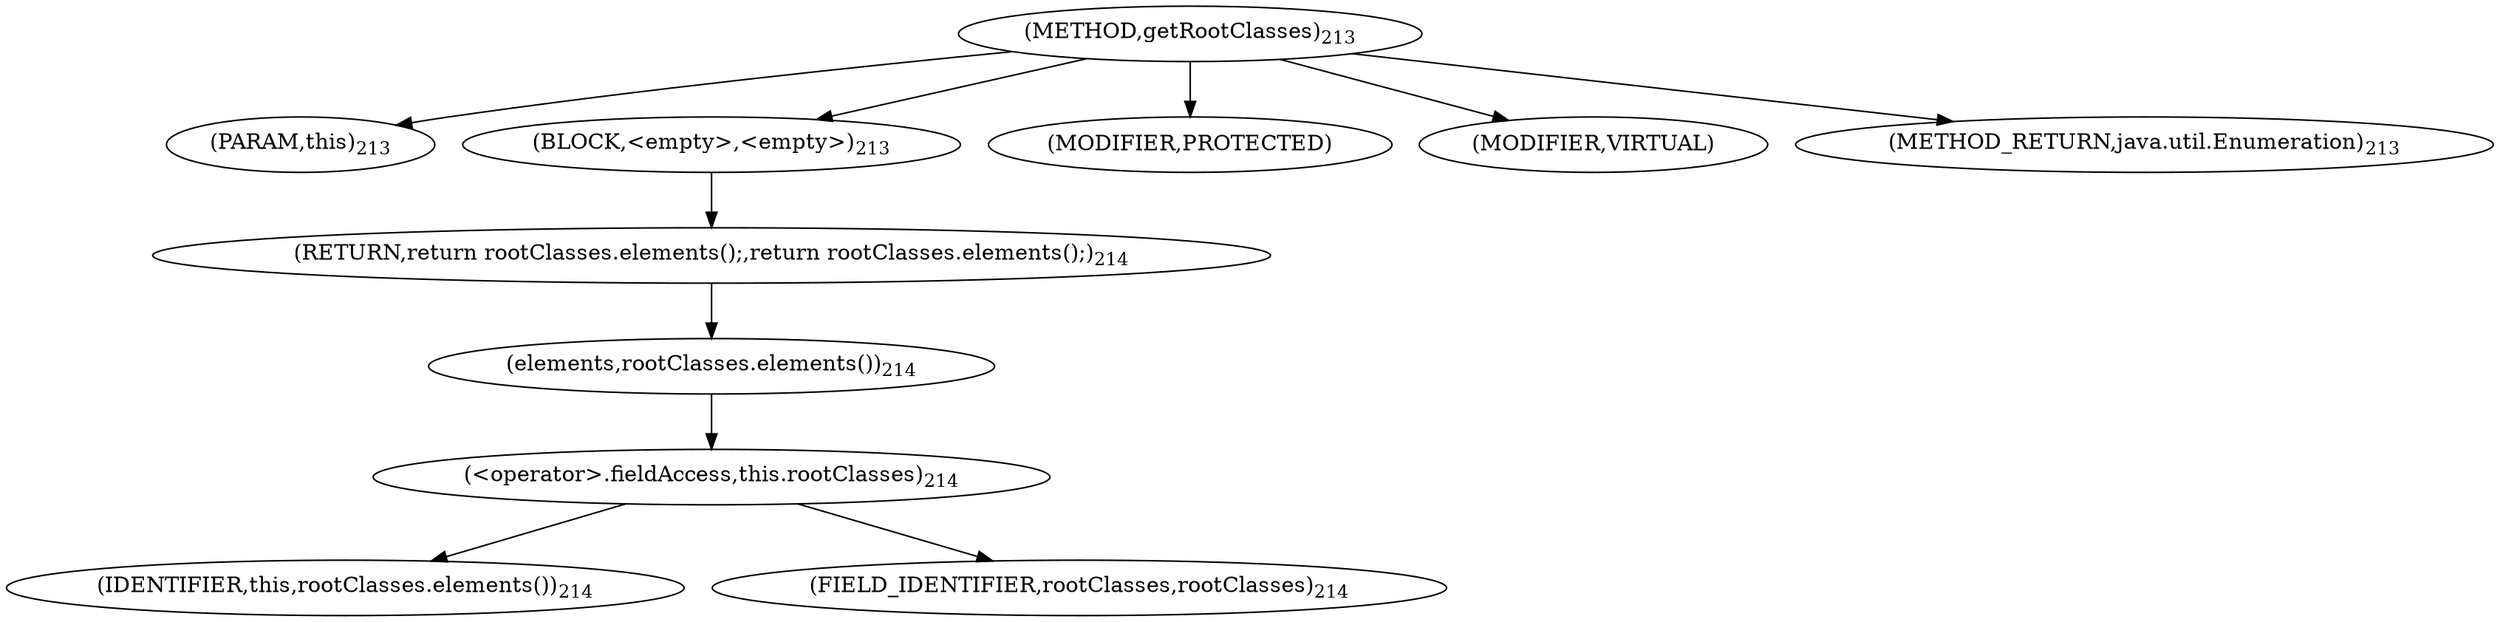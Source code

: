 digraph "getRootClasses" {  
"347" [label = <(METHOD,getRootClasses)<SUB>213</SUB>> ]
"348" [label = <(PARAM,this)<SUB>213</SUB>> ]
"349" [label = <(BLOCK,&lt;empty&gt;,&lt;empty&gt;)<SUB>213</SUB>> ]
"350" [label = <(RETURN,return rootClasses.elements();,return rootClasses.elements();)<SUB>214</SUB>> ]
"351" [label = <(elements,rootClasses.elements())<SUB>214</SUB>> ]
"352" [label = <(&lt;operator&gt;.fieldAccess,this.rootClasses)<SUB>214</SUB>> ]
"353" [label = <(IDENTIFIER,this,rootClasses.elements())<SUB>214</SUB>> ]
"354" [label = <(FIELD_IDENTIFIER,rootClasses,rootClasses)<SUB>214</SUB>> ]
"355" [label = <(MODIFIER,PROTECTED)> ]
"356" [label = <(MODIFIER,VIRTUAL)> ]
"357" [label = <(METHOD_RETURN,java.util.Enumeration)<SUB>213</SUB>> ]
  "347" -> "348" 
  "347" -> "349" 
  "347" -> "355" 
  "347" -> "356" 
  "347" -> "357" 
  "349" -> "350" 
  "350" -> "351" 
  "351" -> "352" 
  "352" -> "353" 
  "352" -> "354" 
}
